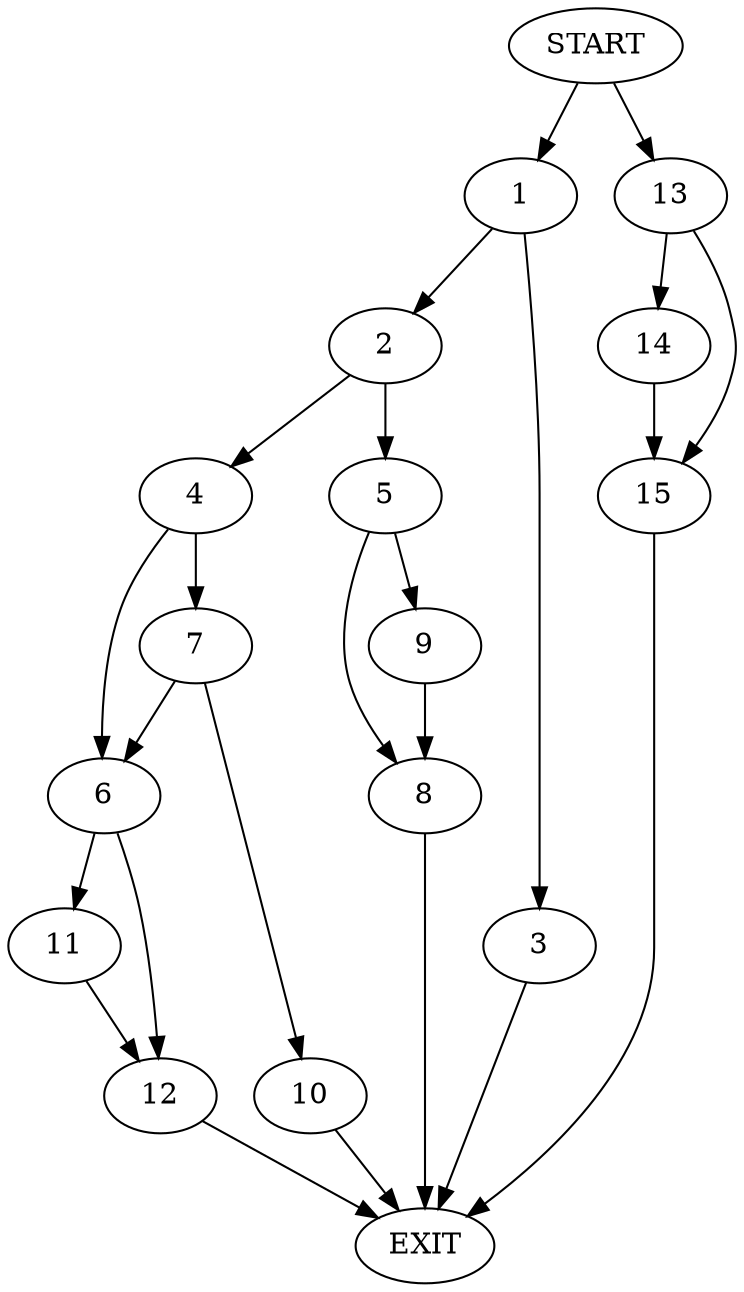 digraph {
0 [label="START"]
16 [label="EXIT"]
0 -> 1
1 -> 2
1 -> 3
3 -> 16
2 -> 4
2 -> 5
4 -> 6
4 -> 7
5 -> 8
5 -> 9
8 -> 16
9 -> 8
7 -> 10
7 -> 6
6 -> 11
6 -> 12
10 -> 16
11 -> 12
12 -> 16
0 -> 13
13 -> 14
13 -> 15
14 -> 15
15 -> 16
}

